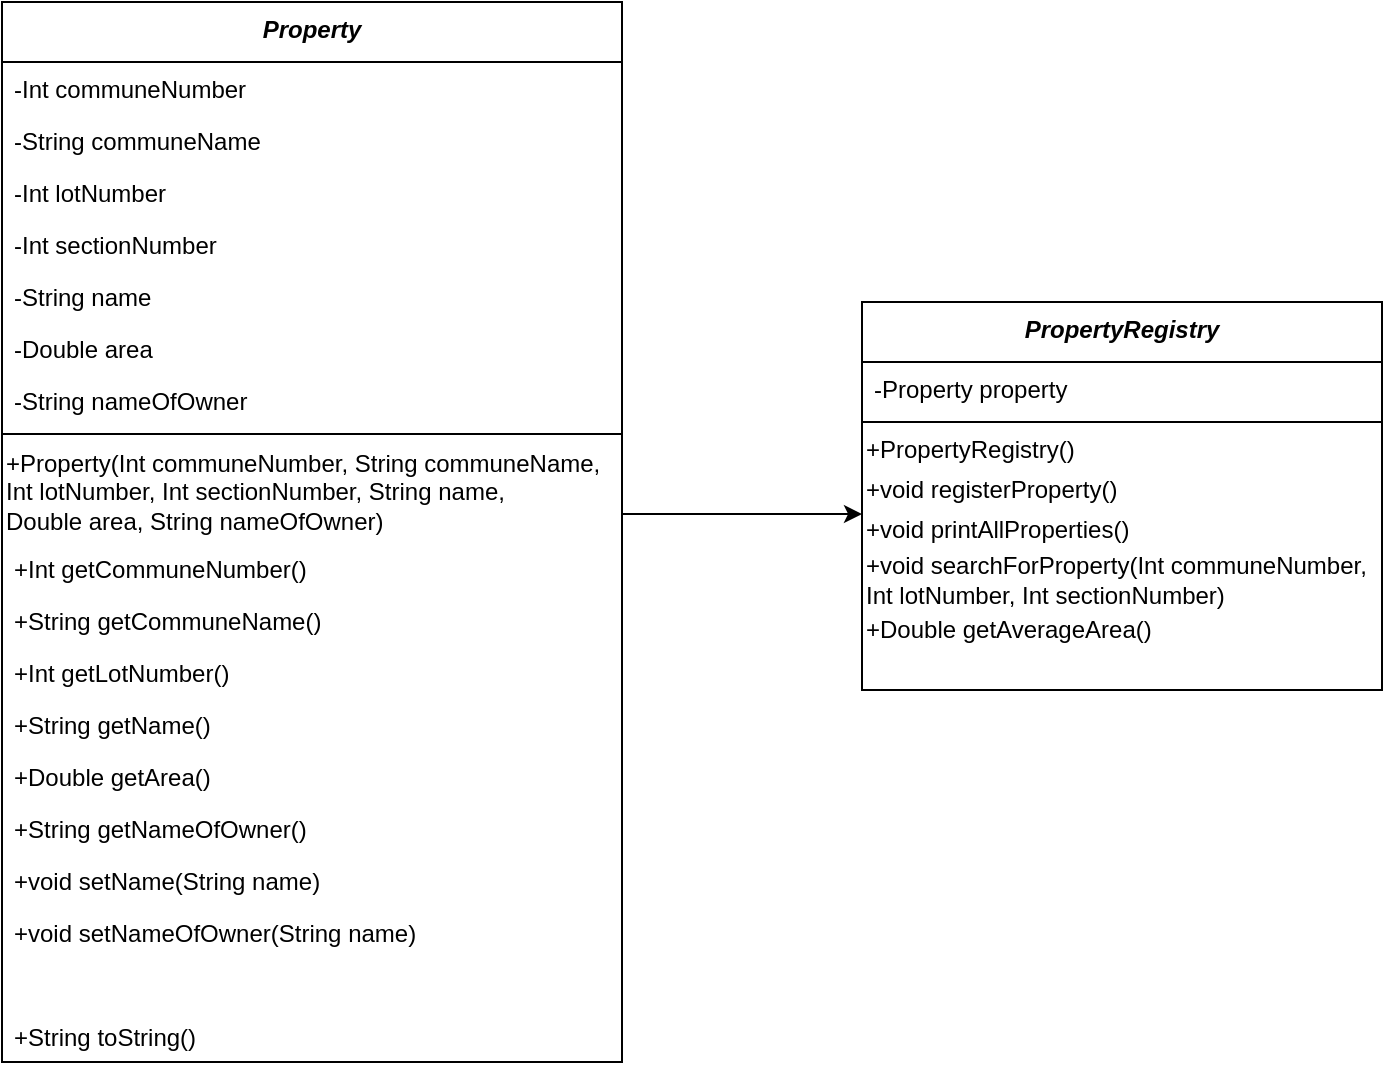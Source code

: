 <mxfile version="15.7.4" type="github">
  <diagram id="C5RBs43oDa-KdzZeNtuy" name="Page-1">
    <mxGraphModel dx="1185" dy="635" grid="1" gridSize="10" guides="1" tooltips="1" connect="1" arrows="1" fold="1" page="1" pageScale="1" pageWidth="827" pageHeight="1169" math="0" shadow="0">
      <root>
        <mxCell id="WIyWlLk6GJQsqaUBKTNV-0" />
        <mxCell id="WIyWlLk6GJQsqaUBKTNV-1" parent="WIyWlLk6GJQsqaUBKTNV-0" />
        <mxCell id="DmSDM4atNk_DdTKPXQV2-73" value="" style="edgeStyle=orthogonalEdgeStyle;rounded=0;orthogonalLoop=1;jettySize=auto;html=1;" edge="1" parent="WIyWlLk6GJQsqaUBKTNV-1" source="zkfFHV4jXpPFQw0GAbJ--0" target="DmSDM4atNk_DdTKPXQV2-32">
          <mxGeometry relative="1" as="geometry">
            <Array as="points">
              <mxPoint x="390" y="306" />
              <mxPoint x="390" y="306" />
            </Array>
          </mxGeometry>
        </mxCell>
        <mxCell id="zkfFHV4jXpPFQw0GAbJ--0" value="Property" style="swimlane;fontStyle=3;align=center;verticalAlign=top;childLayout=stackLayout;horizontal=1;startSize=30;horizontalStack=0;resizeParent=1;resizeLast=0;collapsible=1;marginBottom=0;rounded=0;shadow=0;strokeWidth=1;labelBorderColor=none;" parent="WIyWlLk6GJQsqaUBKTNV-1" vertex="1">
          <mxGeometry x="50" y="50" width="310" height="530" as="geometry">
            <mxRectangle x="230" y="140" width="160" height="26" as="alternateBounds" />
          </mxGeometry>
        </mxCell>
        <mxCell id="zkfFHV4jXpPFQw0GAbJ--1" value="-Int communeNumber" style="text;align=left;verticalAlign=top;spacingLeft=4;spacingRight=4;overflow=hidden;rotatable=0;points=[[0,0.5],[1,0.5]];portConstraint=eastwest;" parent="zkfFHV4jXpPFQw0GAbJ--0" vertex="1">
          <mxGeometry y="30" width="310" height="26" as="geometry" />
        </mxCell>
        <mxCell id="zkfFHV4jXpPFQw0GAbJ--2" value="-String communeName" style="text;align=left;verticalAlign=top;spacingLeft=4;spacingRight=4;overflow=hidden;rotatable=0;points=[[0,0.5],[1,0.5]];portConstraint=eastwest;rounded=0;shadow=0;html=0;" parent="zkfFHV4jXpPFQw0GAbJ--0" vertex="1">
          <mxGeometry y="56" width="310" height="26" as="geometry" />
        </mxCell>
        <mxCell id="zkfFHV4jXpPFQw0GAbJ--3" value="-Int lotNumber&#xa;" style="text;align=left;verticalAlign=top;spacingLeft=4;spacingRight=4;overflow=hidden;rotatable=0;points=[[0,0.5],[1,0.5]];portConstraint=eastwest;rounded=0;shadow=0;html=0;" parent="zkfFHV4jXpPFQw0GAbJ--0" vertex="1">
          <mxGeometry y="82" width="310" height="26" as="geometry" />
        </mxCell>
        <mxCell id="DmSDM4atNk_DdTKPXQV2-1" value="-Int sectionNumber&#xa;" style="text;align=left;verticalAlign=top;spacingLeft=4;spacingRight=4;overflow=hidden;rotatable=0;points=[[0,0.5],[1,0.5]];portConstraint=eastwest;rounded=0;shadow=0;html=0;" vertex="1" parent="zkfFHV4jXpPFQw0GAbJ--0">
          <mxGeometry y="108" width="310" height="26" as="geometry" />
        </mxCell>
        <mxCell id="DmSDM4atNk_DdTKPXQV2-2" value="-String name" style="text;align=left;verticalAlign=top;spacingLeft=4;spacingRight=4;overflow=hidden;rotatable=0;points=[[0,0.5],[1,0.5]];portConstraint=eastwest;rounded=0;shadow=0;html=0;" vertex="1" parent="zkfFHV4jXpPFQw0GAbJ--0">
          <mxGeometry y="134" width="310" height="26" as="geometry" />
        </mxCell>
        <mxCell id="DmSDM4atNk_DdTKPXQV2-3" value="-Double area" style="text;align=left;verticalAlign=top;spacingLeft=4;spacingRight=4;overflow=hidden;rotatable=0;points=[[0,0.5],[1,0.5]];portConstraint=eastwest;rounded=0;shadow=0;html=0;" vertex="1" parent="zkfFHV4jXpPFQw0GAbJ--0">
          <mxGeometry y="160" width="310" height="26" as="geometry" />
        </mxCell>
        <mxCell id="DmSDM4atNk_DdTKPXQV2-4" value="-String nameOfOwner" style="text;align=left;verticalAlign=top;spacingLeft=4;spacingRight=4;overflow=hidden;rotatable=0;points=[[0,0.5],[1,0.5]];portConstraint=eastwest;rounded=0;shadow=0;html=0;" vertex="1" parent="zkfFHV4jXpPFQw0GAbJ--0">
          <mxGeometry y="186" width="310" height="26" as="geometry" />
        </mxCell>
        <mxCell id="zkfFHV4jXpPFQw0GAbJ--4" value="" style="line;html=1;strokeWidth=1;align=left;verticalAlign=middle;spacingTop=-1;spacingLeft=3;spacingRight=3;rotatable=0;labelPosition=right;points=[];portConstraint=eastwest;" parent="zkfFHV4jXpPFQw0GAbJ--0" vertex="1">
          <mxGeometry y="212" width="310" height="8" as="geometry" />
        </mxCell>
        <mxCell id="DmSDM4atNk_DdTKPXQV2-5" value="+Property(Int communeNumber, String communeName, &lt;br&gt;Int lotNumber, Int sectionNumber, String name, &lt;br&gt;Double area, String nameOfOwner)" style="text;html=1;align=left;verticalAlign=middle;resizable=0;points=[];autosize=1;strokeColor=none;fillColor=none;horizontal=1;rotation=0;" vertex="1" parent="zkfFHV4jXpPFQw0GAbJ--0">
          <mxGeometry y="220" width="310" height="50" as="geometry" />
        </mxCell>
        <mxCell id="DmSDM4atNk_DdTKPXQV2-19" value="+Int getCommuneNumber()" style="text;align=left;verticalAlign=top;spacingLeft=4;spacingRight=4;overflow=hidden;rotatable=0;points=[[0,0.5],[1,0.5]];portConstraint=eastwest;rounded=0;shadow=0;html=0;" vertex="1" parent="zkfFHV4jXpPFQw0GAbJ--0">
          <mxGeometry y="270" width="310" height="26" as="geometry" />
        </mxCell>
        <mxCell id="DmSDM4atNk_DdTKPXQV2-25" value="+String getCommuneName()" style="text;align=left;verticalAlign=top;spacingLeft=4;spacingRight=4;overflow=hidden;rotatable=0;points=[[0,0.5],[1,0.5]];portConstraint=eastwest;rounded=0;shadow=0;html=0;" vertex="1" parent="zkfFHV4jXpPFQw0GAbJ--0">
          <mxGeometry y="296" width="310" height="26" as="geometry" />
        </mxCell>
        <mxCell id="DmSDM4atNk_DdTKPXQV2-24" value="+Int getLotNumber()" style="text;align=left;verticalAlign=top;spacingLeft=4;spacingRight=4;overflow=hidden;rotatable=0;points=[[0,0.5],[1,0.5]];portConstraint=eastwest;rounded=0;shadow=0;html=0;" vertex="1" parent="zkfFHV4jXpPFQw0GAbJ--0">
          <mxGeometry y="322" width="310" height="26" as="geometry" />
        </mxCell>
        <mxCell id="DmSDM4atNk_DdTKPXQV2-23" value="+String getName()" style="text;align=left;verticalAlign=top;spacingLeft=4;spacingRight=4;overflow=hidden;rotatable=0;points=[[0,0.5],[1,0.5]];portConstraint=eastwest;rounded=0;shadow=0;html=0;" vertex="1" parent="zkfFHV4jXpPFQw0GAbJ--0">
          <mxGeometry y="348" width="310" height="26" as="geometry" />
        </mxCell>
        <mxCell id="DmSDM4atNk_DdTKPXQV2-22" value="+Double getArea()" style="text;align=left;verticalAlign=top;spacingLeft=4;spacingRight=4;overflow=hidden;rotatable=0;points=[[0,0.5],[1,0.5]];portConstraint=eastwest;rounded=0;shadow=0;html=0;" vertex="1" parent="zkfFHV4jXpPFQw0GAbJ--0">
          <mxGeometry y="374" width="310" height="26" as="geometry" />
        </mxCell>
        <mxCell id="DmSDM4atNk_DdTKPXQV2-21" value="+String getNameOfOwner()" style="text;align=left;verticalAlign=top;spacingLeft=4;spacingRight=4;overflow=hidden;rotatable=0;points=[[0,0.5],[1,0.5]];portConstraint=eastwest;rounded=0;shadow=0;html=0;" vertex="1" parent="zkfFHV4jXpPFQw0GAbJ--0">
          <mxGeometry y="400" width="310" height="26" as="geometry" />
        </mxCell>
        <mxCell id="DmSDM4atNk_DdTKPXQV2-74" value="+void setName(String name)" style="text;align=left;verticalAlign=top;spacingLeft=4;spacingRight=4;overflow=hidden;rotatable=0;points=[[0,0.5],[1,0.5]];portConstraint=eastwest;rounded=0;shadow=0;html=0;" vertex="1" parent="zkfFHV4jXpPFQw0GAbJ--0">
          <mxGeometry y="426" width="310" height="26" as="geometry" />
        </mxCell>
        <mxCell id="DmSDM4atNk_DdTKPXQV2-75" value="+void setNameOfOwner(String name)" style="text;align=left;verticalAlign=top;spacingLeft=4;spacingRight=4;overflow=hidden;rotatable=0;points=[[0,0.5],[1,0.5]];portConstraint=eastwest;rounded=0;shadow=0;html=0;" vertex="1" parent="zkfFHV4jXpPFQw0GAbJ--0">
          <mxGeometry y="452" width="310" height="26" as="geometry" />
        </mxCell>
        <mxCell id="DmSDM4atNk_DdTKPXQV2-76" style="text;align=left;verticalAlign=top;spacingLeft=4;spacingRight=4;overflow=hidden;rotatable=0;points=[[0,0.5],[1,0.5]];portConstraint=eastwest;rounded=0;shadow=0;html=0;" vertex="1" parent="zkfFHV4jXpPFQw0GAbJ--0">
          <mxGeometry y="478" width="310" height="26" as="geometry" />
        </mxCell>
        <mxCell id="DmSDM4atNk_DdTKPXQV2-20" value="+String toString()" style="text;align=left;verticalAlign=top;spacingLeft=4;spacingRight=4;overflow=hidden;rotatable=0;points=[[0,0.5],[1,0.5]];portConstraint=eastwest;rounded=0;shadow=0;html=0;" vertex="1" parent="zkfFHV4jXpPFQw0GAbJ--0">
          <mxGeometry y="504" width="310" height="26" as="geometry" />
        </mxCell>
        <mxCell id="DmSDM4atNk_DdTKPXQV2-32" value="PropertyRegistry" style="swimlane;fontStyle=3;align=center;verticalAlign=top;childLayout=stackLayout;horizontal=1;startSize=30;horizontalStack=0;resizeParent=1;resizeLast=0;collapsible=1;marginBottom=0;rounded=0;shadow=0;strokeWidth=1;labelBorderColor=none;" vertex="1" parent="WIyWlLk6GJQsqaUBKTNV-1">
          <mxGeometry x="480" y="200" width="260" height="194" as="geometry">
            <mxRectangle x="230" y="140" width="160" height="26" as="alternateBounds" />
          </mxGeometry>
        </mxCell>
        <mxCell id="DmSDM4atNk_DdTKPXQV2-33" value="-Property property" style="text;align=left;verticalAlign=top;spacingLeft=4;spacingRight=4;overflow=hidden;rotatable=0;points=[[0,0.5],[1,0.5]];portConstraint=eastwest;" vertex="1" parent="DmSDM4atNk_DdTKPXQV2-32">
          <mxGeometry y="30" width="260" height="26" as="geometry" />
        </mxCell>
        <mxCell id="DmSDM4atNk_DdTKPXQV2-40" value="" style="line;html=1;strokeWidth=1;align=left;verticalAlign=middle;spacingTop=-1;spacingLeft=3;spacingRight=3;rotatable=0;labelPosition=right;points=[];portConstraint=eastwest;" vertex="1" parent="DmSDM4atNk_DdTKPXQV2-32">
          <mxGeometry y="56" width="260" height="8" as="geometry" />
        </mxCell>
        <mxCell id="DmSDM4atNk_DdTKPXQV2-41" value="+PropertyRegistry()" style="text;html=1;align=left;verticalAlign=middle;resizable=0;points=[];autosize=1;strokeColor=none;fillColor=none;horizontal=1;rotation=0;" vertex="1" parent="DmSDM4atNk_DdTKPXQV2-32">
          <mxGeometry y="64" width="260" height="20" as="geometry" />
        </mxCell>
        <mxCell id="DmSDM4atNk_DdTKPXQV2-50" value="+void registerProperty()" style="text;html=1;align=left;verticalAlign=middle;resizable=0;points=[];autosize=1;strokeColor=none;fillColor=none;horizontal=1;rotation=0;" vertex="1" parent="DmSDM4atNk_DdTKPXQV2-32">
          <mxGeometry y="84" width="260" height="20" as="geometry" />
        </mxCell>
        <mxCell id="DmSDM4atNk_DdTKPXQV2-51" value="+void printAllProperties()" style="text;html=1;align=left;verticalAlign=middle;resizable=0;points=[];autosize=1;strokeColor=none;fillColor=none;horizontal=1;rotation=0;" vertex="1" parent="DmSDM4atNk_DdTKPXQV2-32">
          <mxGeometry y="104" width="260" height="20" as="geometry" />
        </mxCell>
        <mxCell id="DmSDM4atNk_DdTKPXQV2-52" value="+void searchForProperty(Int communeNumber, &lt;br&gt;Int lotNumber, Int sectionNumber)" style="text;html=1;align=left;verticalAlign=middle;resizable=0;points=[];autosize=1;strokeColor=none;fillColor=none;horizontal=1;rotation=0;" vertex="1" parent="DmSDM4atNk_DdTKPXQV2-32">
          <mxGeometry y="124" width="260" height="30" as="geometry" />
        </mxCell>
        <mxCell id="DmSDM4atNk_DdTKPXQV2-53" value="+Double getAverageArea()" style="text;html=1;align=left;verticalAlign=middle;resizable=0;points=[];autosize=1;strokeColor=none;fillColor=none;horizontal=1;rotation=0;" vertex="1" parent="DmSDM4atNk_DdTKPXQV2-32">
          <mxGeometry y="154" width="260" height="20" as="geometry" />
        </mxCell>
      </root>
    </mxGraphModel>
  </diagram>
</mxfile>
